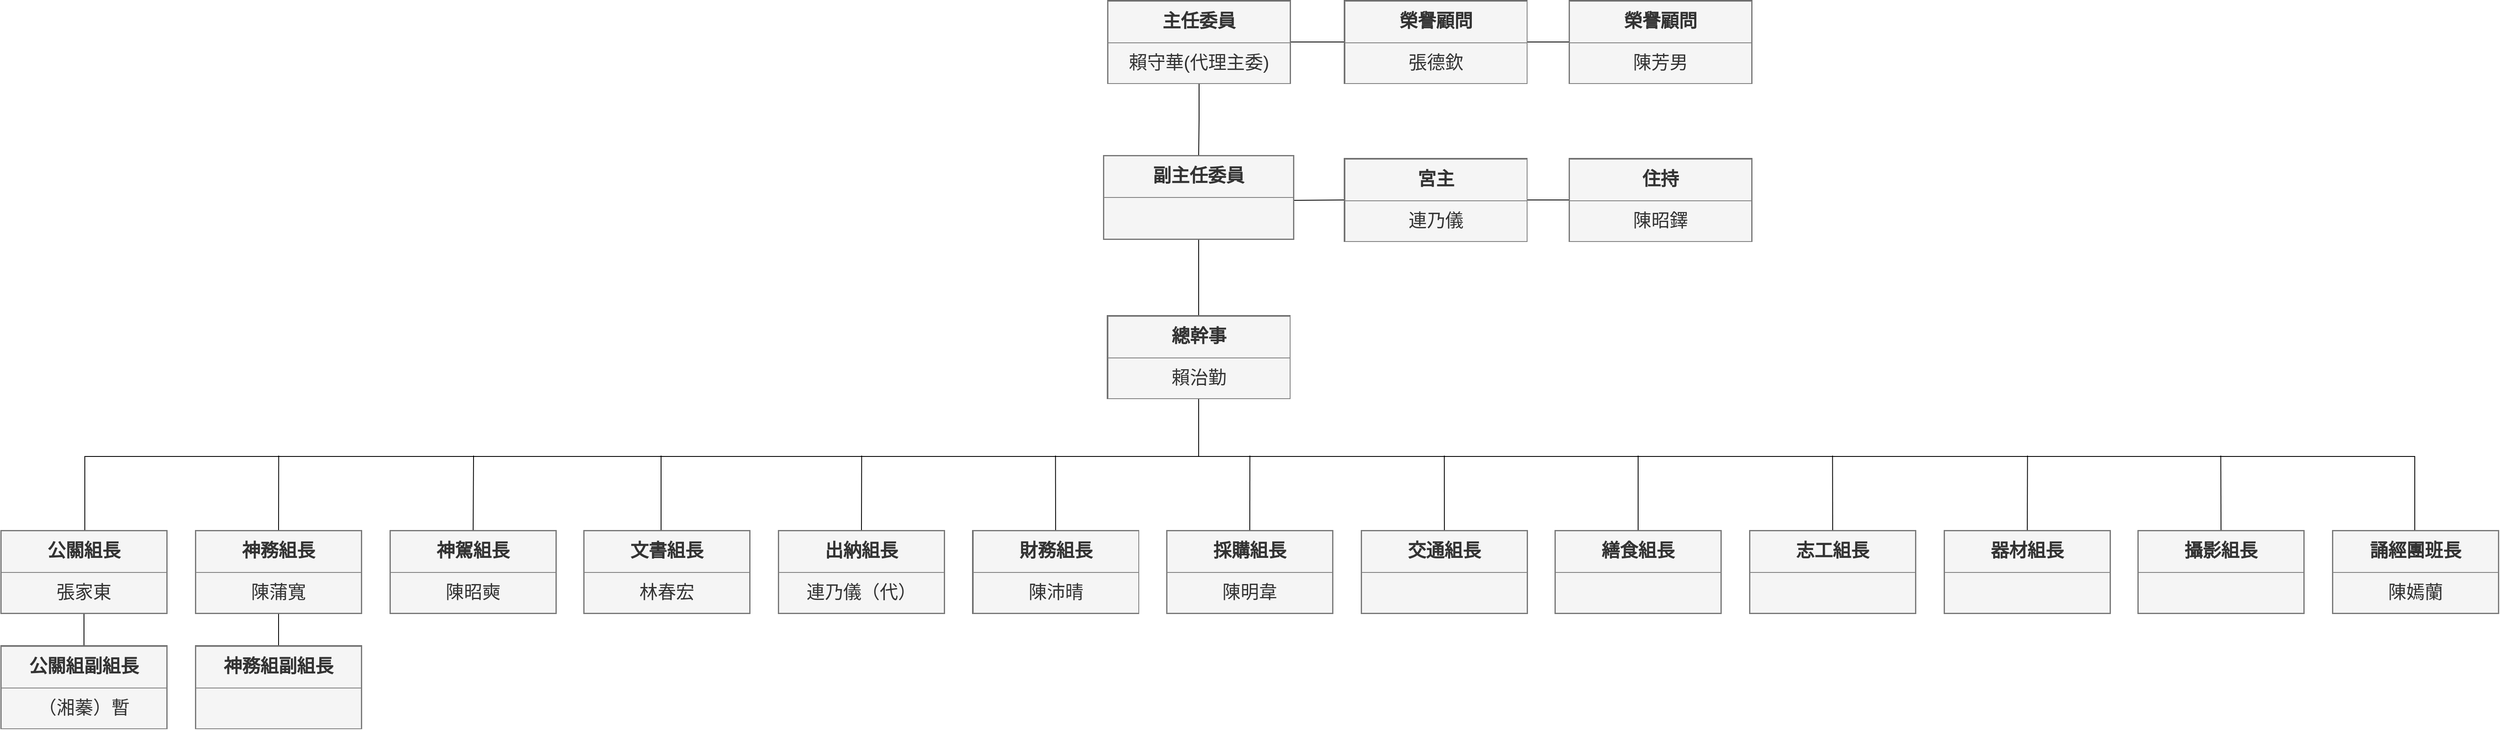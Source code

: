 <mxfile version="10.7.0" type="github"><diagram name="Page-1" id="b98fa263-6416-c6ec-5b7d-78bf54ef71d0"><mxGraphModel dx="3436.5" dy="2199" grid="1" gridSize="10" guides="1" tooltips="1" connect="1" arrows="1" fold="1" page="1" pageScale="1.5" pageWidth="1169" pageHeight="826" background="#ffffff" math="0" shadow="0"><root><mxCell id="0" style=";html=1;"/><mxCell id="1" style=";html=1;" parent="0"/><mxCell id="AvJd5Pj_C6RKvI8IBWGH-46" style="edgeStyle=orthogonalEdgeStyle;rounded=0;orthogonalLoop=1;jettySize=auto;html=1;exitX=0.5;exitY=1;exitDx=0;exitDy=0;entryX=0.5;entryY=0;entryDx=0;entryDy=0;endArrow=none;endFill=0;fontSize=22;" edge="1" parent="1" source="AvJd5Pj_C6RKvI8IBWGH-23" target="AvJd5Pj_C6RKvI8IBWGH-40"><mxGeometry relative="1" as="geometry"><Array as="points"><mxPoint x="887" y="391"/><mxPoint x="2349" y="391"/><mxPoint x="2349" y="481"/></Array></mxGeometry></mxCell><mxCell id="303ed1de8c2c98b4-77" style="edgeStyle=orthogonalEdgeStyle;html=1;startSize=6;endFill=0;endSize=6;strokeWidth=1;fontSize=22;rounded=0;endArrow=none;entryX=0.5;entryY=0;entryDx=0;entryDy=0;" parent="1" source="AvJd5Pj_C6RKvI8IBWGH-16" target="AvJd5Pj_C6RKvI8IBWGH-15" edge="1"><mxGeometry relative="1" as="geometry"><mxPoint x="887.529" y="-50.5" as="sourcePoint"/><mxPoint x="886.941" y="24.5" as="targetPoint"/></mxGeometry></mxCell><mxCell id="303ed1de8c2c98b4-79" style="edgeStyle=orthogonalEdgeStyle;html=1;startSize=6;endFill=0;endSize=6;strokeWidth=1;fontSize=22;rounded=0;endArrow=none;" parent="1" source="AvJd5Pj_C6RKvI8IBWGH-15" target="AvJd5Pj_C6RKvI8IBWGH-23" edge="1"><mxGeometry relative="1" as="geometry"><mxPoint x="890" y="330.5" as="sourcePoint"/><mxPoint x="886" y="230.5" as="targetPoint"/></mxGeometry></mxCell><mxCell id="303ed1de8c2c98b4-82" style="edgeStyle=orthogonalEdgeStyle;html=1;startSize=6;endFill=0;endSize=6;strokeWidth=1;fontSize=22;rounded=0;endArrow=none;exitX=0.5;exitY=1;exitDx=0;exitDy=0;entryX=0.5;entryY=0;entryDx=0;entryDy=0;" parent="1" source="AvJd5Pj_C6RKvI8IBWGH-23" target="AvJd5Pj_C6RKvI8IBWGH-69" edge="1"><mxGeometry relative="1" as="geometry"><Array as="points"><mxPoint x="887" y="391"/><mxPoint x="-453" y="391"/></Array><mxPoint x="892.5" y="313.5" as="sourcePoint"/><mxPoint x="138" y="490" as="targetPoint"/></mxGeometry></mxCell><mxCell id="AvJd5Pj_C6RKvI8IBWGH-6" value="" style="endArrow=none;html=1;entryX=0;entryY=0.5;entryDx=0;entryDy=0;fontSize=22;" edge="1" parent="1" target="AvJd5Pj_C6RKvI8IBWGH-17"><mxGeometry width="50" height="50" relative="1" as="geometry"><mxPoint x="998" y="83" as="sourcePoint"/><mxPoint x="1054.647" y="83.412" as="targetPoint"/></mxGeometry></mxCell><mxCell id="AvJd5Pj_C6RKvI8IBWGH-8" value="" style="endArrow=none;html=1;entryX=0;entryY=0.5;entryDx=0;entryDy=0;exitX=1;exitY=0.5;exitDx=0;exitDy=0;fontSize=22;" edge="1" parent="1" source="AvJd5Pj_C6RKvI8IBWGH-17" target="AvJd5Pj_C6RKvI8IBWGH-21"><mxGeometry width="50" height="50" relative="1" as="geometry"><mxPoint x="1292" y="82.5" as="sourcePoint"/><mxPoint x="1325.059" y="81.912" as="targetPoint"/></mxGeometry></mxCell><mxCell id="AvJd5Pj_C6RKvI8IBWGH-15" value="&lt;table border=&quot;1&quot; width=&quot;100%&quot; cellpadding=&quot;4&quot; style=&quot;width: 100% ; height: 100% ; border-collapse: collapse ; font-size: 22px&quot;&gt;&lt;tbody style=&quot;font-size: 22px&quot;&gt;&lt;tr style=&quot;font-size: 22px&quot;&gt;&lt;th align=&quot;center&quot; style=&quot;font-size: 22px&quot;&gt;&lt;b style=&quot;font-size: 22px&quot;&gt;&lt;font style=&quot;font-size: 22px&quot;&gt;副主任委員&lt;/font&gt;&lt;/b&gt;&lt;/th&gt;&lt;/tr&gt;&lt;tr style=&quot;font-size: 22px&quot;&gt;&lt;td align=&quot;center&quot; style=&quot;font-size: 22px&quot;&gt;&lt;font style=&quot;font-size: 22px&quot;&gt;&lt;br style=&quot;font-size: 22px&quot;&gt;&lt;/font&gt;&lt;/td&gt;&lt;/tr&gt;&lt;/tbody&gt;&lt;/table&gt;&lt;br style=&quot;font-size: 22px&quot;&gt;" style="text;html=1;overflow=fill;rounded=0;fillColor=#f5f5f5;strokeColor=#666666;fontColor=#333333;fontSize=22;" vertex="1" parent="1"><mxGeometry x="772" y="29" width="229" height="101" as="geometry"/></mxCell><mxCell id="AvJd5Pj_C6RKvI8IBWGH-52" style="rounded=0;orthogonalLoop=1;jettySize=auto;html=1;exitX=1;exitY=0.5;exitDx=0;exitDy=0;entryX=0;entryY=0.5;entryDx=0;entryDy=0;endArrow=none;endFill=0;fontSize=22;" edge="1" parent="1" source="AvJd5Pj_C6RKvI8IBWGH-16" target="AvJd5Pj_C6RKvI8IBWGH-49"><mxGeometry relative="1" as="geometry"/></mxCell><mxCell id="AvJd5Pj_C6RKvI8IBWGH-16" value="&lt;table border=&quot;1&quot; width=&quot;100%&quot; cellpadding=&quot;4&quot; style=&quot;width: 100% ; height: 100% ; border-collapse: collapse ; font-size: 22px&quot;&gt;&lt;tbody style=&quot;font-size: 22px&quot;&gt;&lt;tr style=&quot;font-size: 22px&quot;&gt;&lt;th align=&quot;center&quot; style=&quot;font-size: 22px&quot;&gt;&lt;b style=&quot;font-size: 22px&quot;&gt;&lt;font style=&quot;font-size: 22px&quot;&gt;主任委員&lt;/font&gt;&lt;/b&gt;&lt;/th&gt;&lt;/tr&gt;&lt;tr style=&quot;font-size: 22px&quot;&gt;&lt;td align=&quot;center&quot; style=&quot;font-size: 22px&quot;&gt;&lt;font style=&quot;font-size: 22px&quot;&gt;賴守華(代理主委)&lt;/font&gt;&lt;/td&gt;&lt;/tr&gt;&lt;/tbody&gt;&lt;/table&gt;&lt;br style=&quot;font-size: 22px&quot;&gt;" style="text;html=1;overflow=fill;rounded=0;fillColor=#f5f5f5;strokeColor=#666666;fontColor=#333333;fontSize=22;" vertex="1" parent="1"><mxGeometry x="777" y="-157.5" width="220" height="100" as="geometry"/></mxCell><mxCell id="AvJd5Pj_C6RKvI8IBWGH-17" value="&lt;table border=&quot;1&quot; width=&quot;100%&quot; cellpadding=&quot;4&quot; style=&quot;width: 100%; height: 100%; border-collapse: collapse; font-size: 22px;&quot;&gt;&lt;tbody style=&quot;font-size: 22px;&quot;&gt;&lt;tr style=&quot;font-size: 22px;&quot;&gt;&lt;th align=&quot;center&quot; style=&quot;font-size: 22px;&quot;&gt;&lt;b style=&quot;font-size: 22px;&quot;&gt;&lt;font style=&quot;font-size: 22px&quot;&gt;宮主&lt;/font&gt;&lt;/b&gt;&lt;/th&gt;&lt;/tr&gt;&lt;tr style=&quot;font-size: 22px;&quot;&gt;&lt;td align=&quot;center&quot; style=&quot;font-size: 22px;&quot;&gt;連乃儀&lt;br style=&quot;font-size: 22px;&quot;&gt;&lt;/td&gt;&lt;/tr&gt;&lt;/tbody&gt;&lt;/table&gt;&lt;br style=&quot;font-size: 22px;&quot;&gt;" style="text;html=1;overflow=fill;rounded=0;fillColor=#f5f5f5;strokeColor=#666666;fontColor=#333333;fontSize=22;" vertex="1" parent="1"><mxGeometry x="1061.5" y="32.5" width="220" height="100" as="geometry"/></mxCell><mxCell id="AvJd5Pj_C6RKvI8IBWGH-21" value="&lt;table border=&quot;1&quot; width=&quot;100%&quot; cellpadding=&quot;4&quot; style=&quot;width: 100%; height: 100%; border-collapse: collapse; font-size: 22px;&quot;&gt;&lt;tbody style=&quot;font-size: 22px;&quot;&gt;&lt;tr style=&quot;font-size: 22px;&quot;&gt;&lt;th align=&quot;center&quot; style=&quot;font-size: 22px;&quot;&gt;&lt;b style=&quot;font-size: 22px;&quot;&gt;&lt;font style=&quot;font-size: 22px&quot;&gt;住持&lt;/font&gt;&lt;/b&gt;&lt;/th&gt;&lt;/tr&gt;&lt;tr style=&quot;font-size: 22px;&quot;&gt;&lt;td align=&quot;center&quot; style=&quot;font-size: 22px;&quot;&gt;&lt;font style=&quot;font-size: 22px;&quot;&gt;陳昭鐸&lt;/font&gt;&lt;br style=&quot;font-size: 22px;&quot;&gt;&lt;/td&gt;&lt;/tr&gt;&lt;/tbody&gt;&lt;/table&gt;&lt;br style=&quot;font-size: 22px;&quot;&gt;" style="text;html=1;overflow=fill;rounded=0;fillColor=#f5f5f5;strokeColor=#666666;fontColor=#333333;fontSize=22;" vertex="1" parent="1"><mxGeometry x="1332" y="32.5" width="220" height="100" as="geometry"/></mxCell><mxCell id="AvJd5Pj_C6RKvI8IBWGH-23" value="&lt;table border=&quot;1&quot; width=&quot;100%&quot; cellpadding=&quot;4&quot; style=&quot;width: 100%; height: 100%; border-collapse: collapse; font-size: 22px;&quot;&gt;&lt;tbody style=&quot;font-size: 22px;&quot;&gt;&lt;tr style=&quot;font-size: 22px;&quot;&gt;&lt;th align=&quot;center&quot; style=&quot;font-size: 22px;&quot;&gt;&lt;font style=&quot;font-size: 22px&quot;&gt;總幹事&lt;/font&gt;&lt;/th&gt;&lt;/tr&gt;&lt;tr style=&quot;font-size: 22px;&quot;&gt;&lt;td align=&quot;center&quot; style=&quot;font-size: 22px;&quot;&gt;賴治勤&lt;br style=&quot;font-size: 22px;&quot;&gt;&lt;/td&gt;&lt;/tr&gt;&lt;/tbody&gt;&lt;/table&gt;&lt;br style=&quot;font-size: 22px;&quot;&gt;" style="text;html=1;overflow=fill;rounded=0;fillColor=#f5f5f5;strokeColor=#666666;fontColor=#333333;fontSize=22;" vertex="1" parent="1"><mxGeometry x="776.5" y="221.5" width="220" height="100" as="geometry"/></mxCell><mxCell id="AvJd5Pj_C6RKvI8IBWGH-70" style="edgeStyle=none;rounded=0;orthogonalLoop=1;jettySize=auto;html=1;exitX=0.5;exitY=0;exitDx=0;exitDy=0;endArrow=none;endFill=0;fontSize=22;" edge="1" parent="1" source="AvJd5Pj_C6RKvI8IBWGH-29"><mxGeometry relative="1" as="geometry"><mxPoint x="-219.833" y="390" as="targetPoint"/></mxGeometry></mxCell><mxCell id="AvJd5Pj_C6RKvI8IBWGH-72" style="rounded=0;orthogonalLoop=1;jettySize=auto;html=1;exitX=0.5;exitY=1;exitDx=0;exitDy=0;entryX=0.5;entryY=0;entryDx=0;entryDy=0;endArrow=none;endFill=0;fontSize=22;" edge="1" parent="1" source="AvJd5Pj_C6RKvI8IBWGH-29" target="AvJd5Pj_C6RKvI8IBWGH-68"><mxGeometry relative="1" as="geometry"/></mxCell><mxCell id="AvJd5Pj_C6RKvI8IBWGH-29" value="&lt;table border=&quot;1&quot; width=&quot;100%&quot; cellpadding=&quot;4&quot; style=&quot;width: 100%; height: 100%; border-collapse: collapse; font-size: 22px;&quot;&gt;&lt;tbody style=&quot;font-size: 22px;&quot;&gt;&lt;tr style=&quot;font-size: 22px;&quot;&gt;&lt;th align=&quot;center&quot; style=&quot;font-size: 22px;&quot;&gt;&lt;font style=&quot;font-size: 22px&quot;&gt;神務組長&lt;/font&gt;&lt;/th&gt;&lt;/tr&gt;&lt;tr style=&quot;font-size: 22px;&quot;&gt;&lt;td align=&quot;center&quot; style=&quot;font-size: 22px;&quot;&gt;陳蒲寬&lt;br style=&quot;font-size: 22px;&quot;&gt;&lt;/td&gt;&lt;/tr&gt;&lt;/tbody&gt;&lt;/table&gt;&lt;br style=&quot;font-size: 22px;&quot;&gt;" style="text;html=1;overflow=fill;rounded=0;fillColor=#f5f5f5;strokeColor=#666666;fontColor=#333333;flipH=1;fontSize=22;" vertex="1" parent="1"><mxGeometry x="-320" y="480" width="200" height="100" as="geometry"/></mxCell><mxCell id="AvJd5Pj_C6RKvI8IBWGH-58" style="edgeStyle=none;rounded=0;orthogonalLoop=1;jettySize=auto;html=1;exitX=0.5;exitY=0;exitDx=0;exitDy=0;endArrow=none;endFill=0;fontSize=22;" edge="1" parent="1" source="AvJd5Pj_C6RKvI8IBWGH-30"><mxGeometry relative="1" as="geometry"><mxPoint x="14.5" y="390" as="targetPoint"/></mxGeometry></mxCell><mxCell id="AvJd5Pj_C6RKvI8IBWGH-30" value="&lt;table border=&quot;1&quot; width=&quot;100%&quot; cellpadding=&quot;4&quot; style=&quot;width: 100%; height: 100%; border-collapse: collapse; font-size: 22px;&quot;&gt;&lt;tbody style=&quot;font-size: 22px;&quot;&gt;&lt;tr style=&quot;font-size: 22px;&quot;&gt;&lt;th align=&quot;center&quot; style=&quot;font-size: 22px&quot;&gt;&lt;span style=&quot;font-size: 22px;&quot;&gt;神駕組長&lt;/span&gt;&lt;/th&gt;&lt;/tr&gt;&lt;tr style=&quot;font-size: 22px;&quot;&gt;&lt;td align=&quot;center&quot; style=&quot;font-size: 22px;&quot;&gt;陳昭奭&lt;br style=&quot;font-size: 22px;&quot;&gt;&lt;/td&gt;&lt;/tr&gt;&lt;/tbody&gt;&lt;/table&gt;&lt;br style=&quot;font-size: 22px;&quot;&gt;" style="text;html=1;overflow=fill;rounded=0;fillColor=#f5f5f5;strokeColor=#666666;fontColor=#333333;flipH=1;fontSize=22;" vertex="1" parent="1"><mxGeometry x="-86" y="480" width="200" height="100" as="geometry"/></mxCell><mxCell id="AvJd5Pj_C6RKvI8IBWGH-59" style="edgeStyle=none;rounded=0;orthogonalLoop=1;jettySize=auto;html=1;endArrow=none;endFill=0;fontSize=22;" edge="1" parent="1"><mxGeometry relative="1" as="geometry"><mxPoint x="240" y="390" as="targetPoint"/><mxPoint x="240" y="480" as="sourcePoint"/></mxGeometry></mxCell><mxCell id="AvJd5Pj_C6RKvI8IBWGH-31" value="&lt;table border=&quot;1&quot; width=&quot;100%&quot; cellpadding=&quot;4&quot; style=&quot;width: 100%; height: 100%; border-collapse: collapse; font-size: 22px;&quot;&gt;&lt;tbody style=&quot;font-size: 22px;&quot;&gt;&lt;tr style=&quot;font-size: 22px;&quot;&gt;&lt;th align=&quot;center&quot; style=&quot;font-size: 22px;&quot;&gt;&lt;font style=&quot;font-size: 22px&quot;&gt;文書組長&lt;/font&gt;&lt;/th&gt;&lt;/tr&gt;&lt;tr style=&quot;font-size: 22px;&quot;&gt;&lt;td align=&quot;center&quot; style=&quot;font-size: 22px;&quot;&gt;林春宏&lt;br style=&quot;font-size: 22px;&quot;&gt;&lt;/td&gt;&lt;/tr&gt;&lt;/tbody&gt;&lt;/table&gt;&lt;br style=&quot;font-size: 22px;&quot;&gt;" style="text;html=1;overflow=fill;rounded=0;fillColor=#f5f5f5;strokeColor=#666666;fontColor=#333333;flipH=1;fontSize=22;" vertex="1" parent="1"><mxGeometry x="147" y="480" width="200" height="100" as="geometry"/></mxCell><mxCell id="AvJd5Pj_C6RKvI8IBWGH-60" style="edgeStyle=none;rounded=0;orthogonalLoop=1;jettySize=auto;html=1;exitX=0.5;exitY=0;exitDx=0;exitDy=0;endArrow=none;endFill=0;fontSize=22;" edge="1" parent="1" source="AvJd5Pj_C6RKvI8IBWGH-32"><mxGeometry relative="1" as="geometry"><mxPoint x="481.224" y="390" as="targetPoint"/></mxGeometry></mxCell><mxCell id="AvJd5Pj_C6RKvI8IBWGH-32" value="&lt;table border=&quot;1&quot; width=&quot;100%&quot; cellpadding=&quot;4&quot; style=&quot;width: 100%; height: 100%; border-collapse: collapse; font-size: 22px;&quot;&gt;&lt;tbody style=&quot;font-size: 22px;&quot;&gt;&lt;tr style=&quot;font-size: 22px;&quot;&gt;&lt;th align=&quot;center&quot; style=&quot;font-size: 22px;&quot;&gt;&lt;font style=&quot;font-size: 22px&quot;&gt;出納組長&lt;/font&gt;&lt;/th&gt;&lt;/tr&gt;&lt;tr style=&quot;font-size: 22px;&quot;&gt;&lt;td align=&quot;center&quot; style=&quot;font-size: 22px;&quot;&gt;連乃儀（代）&lt;br style=&quot;font-size: 22px;&quot;&gt;&lt;/td&gt;&lt;/tr&gt;&lt;/tbody&gt;&lt;/table&gt;&lt;br style=&quot;font-size: 22px;&quot;&gt;" style="text;html=1;overflow=fill;rounded=0;fillColor=#f5f5f5;strokeColor=#666666;fontColor=#333333;flipH=1;fontSize=22;" vertex="1" parent="1"><mxGeometry x="381" y="480" width="200" height="100" as="geometry"/></mxCell><mxCell id="AvJd5Pj_C6RKvI8IBWGH-61" style="edgeStyle=none;rounded=0;orthogonalLoop=1;jettySize=auto;html=1;exitX=0.5;exitY=0;exitDx=0;exitDy=0;endArrow=none;endFill=0;fontSize=22;" edge="1" parent="1" source="AvJd5Pj_C6RKvI8IBWGH-33"><mxGeometry relative="1" as="geometry"><mxPoint x="714.328" y="390" as="targetPoint"/></mxGeometry></mxCell><mxCell id="AvJd5Pj_C6RKvI8IBWGH-33" value="&lt;table border=&quot;1&quot; width=&quot;100%&quot; cellpadding=&quot;4&quot; style=&quot;width: 100% ; height: 100% ; border-collapse: collapse ; font-size: 22px&quot;&gt;&lt;tbody style=&quot;font-size: 22px;&quot;&gt;&lt;tr style=&quot;font-size: 22px;&quot;&gt;&lt;th align=&quot;center&quot; style=&quot;font-size: 22px;&quot;&gt;&lt;span style=&quot;font-size: 22px;&quot;&gt;財務組長&lt;/span&gt;&lt;/th&gt;&lt;/tr&gt;&lt;tr style=&quot;font-size: 22px;&quot;&gt;&lt;td align=&quot;center&quot; style=&quot;font-size: 22px;&quot;&gt;陳沛晴&lt;br style=&quot;font-size: 22px;&quot;&gt;&lt;/td&gt;&lt;/tr&gt;&lt;/tbody&gt;&lt;/table&gt;&lt;br style=&quot;font-size: 22px;&quot;&gt;" style="text;html=1;overflow=fill;rounded=0;fillColor=#f5f5f5;strokeColor=#666666;fontColor=#333333;flipH=1;fontSize=22;" vertex="1" parent="1"><mxGeometry x="614.5" y="480" width="200" height="100" as="geometry"/></mxCell><mxCell id="AvJd5Pj_C6RKvI8IBWGH-62" style="edgeStyle=none;rounded=0;orthogonalLoop=1;jettySize=auto;html=1;exitX=0.5;exitY=0;exitDx=0;exitDy=0;endArrow=none;endFill=0;fontSize=22;" edge="1" parent="1" source="AvJd5Pj_C6RKvI8IBWGH-36"><mxGeometry relative="1" as="geometry"><mxPoint x="948.121" y="390" as="targetPoint"/></mxGeometry></mxCell><mxCell id="AvJd5Pj_C6RKvI8IBWGH-36" value="&lt;table border=&quot;1&quot; width=&quot;100%&quot; cellpadding=&quot;4&quot; style=&quot;width: 100%; height: 100%; border-collapse: collapse; font-size: 22px;&quot;&gt;&lt;tbody style=&quot;font-size: 22px;&quot;&gt;&lt;tr style=&quot;font-size: 22px;&quot;&gt;&lt;th align=&quot;center&quot; style=&quot;font-size: 22px;&quot;&gt;&lt;font style=&quot;font-size: 22px&quot;&gt;採購組長&lt;/font&gt;&lt;/th&gt;&lt;/tr&gt;&lt;tr style=&quot;font-size: 22px;&quot;&gt;&lt;td align=&quot;center&quot; style=&quot;font-size: 22px;&quot;&gt;陳明韋&lt;br style=&quot;font-size: 22px;&quot;&gt;&lt;/td&gt;&lt;/tr&gt;&lt;/tbody&gt;&lt;/table&gt;&lt;br style=&quot;font-size: 22px;&quot;&gt;" style="text;html=1;overflow=fill;rounded=0;fillColor=#f5f5f5;strokeColor=#666666;fontColor=#333333;flipH=1;fontSize=22;" vertex="1" parent="1"><mxGeometry x="848" y="480" width="200" height="100" as="geometry"/></mxCell><mxCell id="AvJd5Pj_C6RKvI8IBWGH-64" style="edgeStyle=none;rounded=0;orthogonalLoop=1;jettySize=auto;html=1;exitX=0.5;exitY=0;exitDx=0;exitDy=0;endArrow=none;endFill=0;fontSize=22;" edge="1" parent="1" source="AvJd5Pj_C6RKvI8IBWGH-37"><mxGeometry relative="1" as="geometry"><mxPoint x="1415.017" y="390" as="targetPoint"/></mxGeometry></mxCell><mxCell id="AvJd5Pj_C6RKvI8IBWGH-37" value="&lt;table border=&quot;1&quot; width=&quot;100%&quot; cellpadding=&quot;4&quot; style=&quot;width: 100%; height: 100%; border-collapse: collapse; font-size: 22px;&quot;&gt;&lt;tbody style=&quot;font-size: 22px;&quot;&gt;&lt;tr style=&quot;font-size: 22px;&quot;&gt;&lt;th align=&quot;center&quot; style=&quot;font-size: 22px;&quot;&gt;&lt;font style=&quot;font-size: 22px&quot;&gt;繕食組長&lt;/font&gt;&lt;/th&gt;&lt;/tr&gt;&lt;tr style=&quot;font-size: 22px;&quot;&gt;&lt;td align=&quot;center&quot; style=&quot;font-size: 22px;&quot;&gt;&lt;br style=&quot;font-size: 22px;&quot;&gt;&lt;/td&gt;&lt;/tr&gt;&lt;/tbody&gt;&lt;/table&gt;&lt;br style=&quot;font-size: 22px;&quot;&gt;" style="text;html=1;overflow=fill;rounded=0;fillColor=#f5f5f5;strokeColor=#666666;fontColor=#333333;flipH=1;fontSize=22;" vertex="1" parent="1"><mxGeometry x="1315" y="480" width="200" height="100" as="geometry"/></mxCell><mxCell id="AvJd5Pj_C6RKvI8IBWGH-66" style="edgeStyle=none;rounded=0;orthogonalLoop=1;jettySize=auto;html=1;exitX=0.5;exitY=0;exitDx=0;exitDy=0;endArrow=none;endFill=0;fontSize=22;" edge="1" parent="1" source="AvJd5Pj_C6RKvI8IBWGH-38"><mxGeometry relative="1" as="geometry"><mxPoint x="1883.293" y="390" as="targetPoint"/></mxGeometry></mxCell><mxCell id="AvJd5Pj_C6RKvI8IBWGH-38" value="&lt;table border=&quot;1&quot; width=&quot;100%&quot; cellpadding=&quot;4&quot; style=&quot;width: 100%; height: 100%; border-collapse: collapse; font-size: 22px;&quot;&gt;&lt;tbody style=&quot;font-size: 22px;&quot;&gt;&lt;tr style=&quot;font-size: 22px;&quot;&gt;&lt;th align=&quot;center&quot; style=&quot;font-size: 22px;&quot;&gt;&lt;font style=&quot;font-size: 22px&quot;&gt;器材組長&lt;/font&gt;&lt;/th&gt;&lt;/tr&gt;&lt;tr style=&quot;font-size: 22px;&quot;&gt;&lt;td align=&quot;center&quot; style=&quot;font-size: 22px;&quot;&gt;&lt;br style=&quot;font-size: 22px;&quot;&gt;&lt;/td&gt;&lt;/tr&gt;&lt;/tbody&gt;&lt;/table&gt;&lt;br style=&quot;font-size: 22px;&quot;&gt;" style="text;html=1;overflow=fill;rounded=0;fillColor=#f5f5f5;strokeColor=#666666;fontColor=#333333;flipH=1;fontSize=22;" vertex="1" parent="1"><mxGeometry x="1783" y="480" width="200" height="100" as="geometry"/></mxCell><mxCell id="AvJd5Pj_C6RKvI8IBWGH-67" style="edgeStyle=none;rounded=0;orthogonalLoop=1;jettySize=auto;html=1;exitX=0.5;exitY=0;exitDx=0;exitDy=0;endArrow=none;endFill=0;fontSize=22;" edge="1" parent="1" source="AvJd5Pj_C6RKvI8IBWGH-39"><mxGeometry relative="1" as="geometry"><mxPoint x="2115.707" y="390" as="targetPoint"/></mxGeometry></mxCell><mxCell id="AvJd5Pj_C6RKvI8IBWGH-39" value="&lt;table border=&quot;1&quot; width=&quot;100%&quot; cellpadding=&quot;4&quot; style=&quot;width: 100%; height: 100%; border-collapse: collapse; font-size: 22px;&quot;&gt;&lt;tbody style=&quot;font-size: 22px;&quot;&gt;&lt;tr style=&quot;font-size: 22px;&quot;&gt;&lt;th align=&quot;center&quot; style=&quot;font-size: 22px;&quot;&gt;&lt;font style=&quot;font-size: 22px&quot;&gt;攝影組長&lt;/font&gt;&lt;/th&gt;&lt;/tr&gt;&lt;tr style=&quot;font-size: 22px;&quot;&gt;&lt;td align=&quot;center&quot; style=&quot;font-size: 22px;&quot;&gt;&lt;br style=&quot;font-size: 22px;&quot;&gt;&lt;/td&gt;&lt;/tr&gt;&lt;/tbody&gt;&lt;/table&gt;&lt;br style=&quot;font-size: 22px;&quot;&gt;" style="text;html=1;overflow=fill;rounded=0;fillColor=#f5f5f5;strokeColor=#666666;fontColor=#333333;flipH=1;fontSize=22;" vertex="1" parent="1"><mxGeometry x="2016" y="480" width="200" height="100" as="geometry"/></mxCell><mxCell id="AvJd5Pj_C6RKvI8IBWGH-40" value="&lt;table border=&quot;1&quot; width=&quot;100%&quot; cellpadding=&quot;4&quot; style=&quot;width: 100% ; height: 100% ; border-collapse: collapse ; font-size: 22px&quot;&gt;&lt;tbody style=&quot;font-size: 22px&quot;&gt;&lt;tr style=&quot;font-size: 22px&quot;&gt;&lt;th align=&quot;center&quot; style=&quot;font-size: 22px&quot;&gt;&lt;font style=&quot;font-size: 22px&quot;&gt;誦經團班長&lt;/font&gt;&lt;/th&gt;&lt;/tr&gt;&lt;tr style=&quot;font-size: 22px&quot;&gt;&lt;td align=&quot;center&quot; style=&quot;font-size: 22px&quot;&gt;&lt;font style=&quot;font-size: 22px&quot;&gt;&lt;font style=&quot;font-size: 22px&quot;&gt;陳嫣蘭&lt;/font&gt;&lt;br style=&quot;font-size: 22px&quot;&gt;&lt;/font&gt;&lt;/td&gt;&lt;/tr&gt;&lt;/tbody&gt;&lt;/table&gt;&lt;br style=&quot;font-size: 22px&quot;&gt;" style="text;html=1;overflow=fill;rounded=0;fillColor=#f5f5f5;strokeColor=#666666;fontColor=#333333;flipH=1;fontSize=22;" vertex="1" parent="1"><mxGeometry x="2250" y="480" width="200" height="100" as="geometry"/></mxCell><mxCell id="AvJd5Pj_C6RKvI8IBWGH-53" style="rounded=0;orthogonalLoop=1;jettySize=auto;html=1;exitX=1;exitY=0.5;exitDx=0;exitDy=0;endArrow=none;endFill=0;fontSize=22;" edge="1" parent="1" source="AvJd5Pj_C6RKvI8IBWGH-49" target="AvJd5Pj_C6RKvI8IBWGH-50"><mxGeometry relative="1" as="geometry"/></mxCell><mxCell id="AvJd5Pj_C6RKvI8IBWGH-49" value="&lt;table border=&quot;1&quot; width=&quot;100%&quot; cellpadding=&quot;4&quot; style=&quot;width: 100%; height: 100%; border-collapse: collapse; font-size: 22px;&quot;&gt;&lt;tbody style=&quot;font-size: 22px;&quot;&gt;&lt;tr style=&quot;font-size: 22px;&quot;&gt;&lt;th align=&quot;center&quot; style=&quot;font-size: 22px;&quot;&gt;&lt;span style=&quot;font-size: 22px;&quot;&gt;榮譽顧問&lt;/span&gt;&lt;br style=&quot;font-size: 22px;&quot;&gt;&lt;/th&gt;&lt;/tr&gt;&lt;tr style=&quot;font-size: 22px;&quot;&gt;&lt;td align=&quot;center&quot; style=&quot;font-size: 22px;&quot;&gt;張德欽&lt;br style=&quot;font-size: 22px;&quot;&gt;&lt;/td&gt;&lt;/tr&gt;&lt;/tbody&gt;&lt;/table&gt;&lt;br style=&quot;font-size: 22px;&quot;&gt;" style="text;html=1;overflow=fill;rounded=0;fillColor=#f5f5f5;strokeColor=#666666;fontColor=#333333;fontSize=22;" vertex="1" parent="1"><mxGeometry x="1061.5" y="-157.5" width="220" height="100" as="geometry"/></mxCell><mxCell id="AvJd5Pj_C6RKvI8IBWGH-50" value="&lt;table border=&quot;1&quot; width=&quot;100%&quot; cellpadding=&quot;4&quot; style=&quot;width: 100%; height: 100%; border-collapse: collapse; font-size: 22px;&quot;&gt;&lt;tbody style=&quot;font-size: 22px;&quot;&gt;&lt;tr style=&quot;font-size: 22px;&quot;&gt;&lt;th align=&quot;center&quot; style=&quot;font-size: 22px;&quot;&gt;&lt;span style=&quot;font-size: 22px;&quot;&gt;榮譽顧問&lt;/span&gt;&lt;br style=&quot;font-size: 22px;&quot;&gt;&lt;/th&gt;&lt;/tr&gt;&lt;tr style=&quot;font-size: 22px;&quot;&gt;&lt;td align=&quot;center&quot; style=&quot;font-size: 22px;&quot;&gt;陳芳男&lt;/td&gt;&lt;/tr&gt;&lt;/tbody&gt;&lt;/table&gt;&lt;br style=&quot;font-size: 22px;&quot;&gt;" style="text;html=1;overflow=fill;rounded=0;fillColor=#f5f5f5;strokeColor=#666666;fontColor=#333333;fontSize=22;" vertex="1" parent="1"><mxGeometry x="1332" y="-157.5" width="220" height="100" as="geometry"/></mxCell><mxCell id="AvJd5Pj_C6RKvI8IBWGH-65" style="edgeStyle=none;rounded=0;orthogonalLoop=1;jettySize=auto;html=1;exitX=0.5;exitY=0;exitDx=0;exitDy=0;endArrow=none;endFill=0;fontSize=22;" edge="1" parent="1" source="AvJd5Pj_C6RKvI8IBWGH-55"><mxGeometry relative="1" as="geometry"><mxPoint x="1648.81" y="390" as="targetPoint"/></mxGeometry></mxCell><mxCell id="AvJd5Pj_C6RKvI8IBWGH-55" value="&lt;table border=&quot;1&quot; width=&quot;100%&quot; cellpadding=&quot;4&quot; style=&quot;width: 100%; height: 100%; border-collapse: collapse; font-size: 22px;&quot;&gt;&lt;tbody style=&quot;font-size: 22px;&quot;&gt;&lt;tr style=&quot;font-size: 22px;&quot;&gt;&lt;th align=&quot;center&quot; style=&quot;font-size: 22px;&quot;&gt;&lt;font style=&quot;font-size: 22px&quot;&gt;志工組長&lt;/font&gt;&lt;/th&gt;&lt;/tr&gt;&lt;tr style=&quot;font-size: 22px;&quot;&gt;&lt;td align=&quot;center&quot; style=&quot;font-size: 22px;&quot;&gt;&lt;br style=&quot;font-size: 22px;&quot;&gt;&lt;/td&gt;&lt;/tr&gt;&lt;/tbody&gt;&lt;/table&gt;&lt;br style=&quot;font-size: 22px;&quot;&gt;" style="text;html=1;overflow=fill;rounded=0;fillColor=#f5f5f5;strokeColor=#666666;fontColor=#333333;flipH=1;fontSize=22;" vertex="1" parent="1"><mxGeometry x="1549" y="480" width="200" height="100" as="geometry"/></mxCell><mxCell id="AvJd5Pj_C6RKvI8IBWGH-63" style="edgeStyle=none;rounded=0;orthogonalLoop=1;jettySize=auto;html=1;exitX=0.5;exitY=0;exitDx=0;exitDy=0;endArrow=none;endFill=0;fontSize=22;" edge="1" parent="1" source="AvJd5Pj_C6RKvI8IBWGH-56"><mxGeometry relative="1" as="geometry"><mxPoint x="1181.914" y="390" as="targetPoint"/></mxGeometry></mxCell><mxCell id="AvJd5Pj_C6RKvI8IBWGH-56" value="&lt;table border=&quot;1&quot; width=&quot;100%&quot; cellpadding=&quot;4&quot; style=&quot;width: 100%; height: 100%; border-collapse: collapse; font-size: 22px;&quot;&gt;&lt;tbody style=&quot;font-size: 22px;&quot;&gt;&lt;tr style=&quot;font-size: 22px;&quot;&gt;&lt;th align=&quot;center&quot; style=&quot;font-size: 22px;&quot;&gt;&lt;font style=&quot;font-size: 22px&quot;&gt;交通組長&lt;/font&gt;&lt;/th&gt;&lt;/tr&gt;&lt;tr style=&quot;font-size: 22px;&quot;&gt;&lt;td align=&quot;center&quot; style=&quot;font-size: 22px;&quot;&gt;&lt;br style=&quot;font-size: 22px;&quot;&gt;&lt;/td&gt;&lt;/tr&gt;&lt;/tbody&gt;&lt;/table&gt;&lt;br style=&quot;font-size: 22px;&quot;&gt;" style="text;html=1;overflow=fill;rounded=0;fillColor=#f5f5f5;strokeColor=#666666;fontColor=#333333;flipH=1;fontSize=22;" vertex="1" parent="1"><mxGeometry x="1082" y="480" width="200" height="100" as="geometry"/></mxCell><mxCell id="AvJd5Pj_C6RKvI8IBWGH-68" value="&lt;table border=&quot;1&quot; width=&quot;100%&quot; cellpadding=&quot;4&quot; style=&quot;width: 100% ; height: 100% ; border-collapse: collapse ; font-size: 22px&quot;&gt;&lt;tbody style=&quot;font-size: 22px&quot;&gt;&lt;tr style=&quot;font-size: 22px&quot;&gt;&lt;th align=&quot;center&quot; style=&quot;font-size: 22px&quot;&gt;&lt;font style=&quot;font-size: 22px&quot;&gt;神務組副組長&lt;/font&gt;&lt;/th&gt;&lt;/tr&gt;&lt;tr style=&quot;font-size: 22px&quot;&gt;&lt;td align=&quot;center&quot; style=&quot;font-size: 22px&quot;&gt;&lt;br style=&quot;font-size: 22px&quot;&gt;&lt;/td&gt;&lt;/tr&gt;&lt;/tbody&gt;&lt;/table&gt;&lt;br style=&quot;font-size: 22px&quot;&gt;" style="text;html=1;overflow=fill;rounded=0;fillColor=#f5f5f5;strokeColor=#666666;fontColor=#333333;flipH=1;fontSize=22;" vertex="1" parent="1"><mxGeometry x="-320" y="618.5" width="200" height="100" as="geometry"/></mxCell><mxCell id="AvJd5Pj_C6RKvI8IBWGH-74" style="edgeStyle=none;rounded=0;orthogonalLoop=1;jettySize=auto;html=1;exitX=0.5;exitY=1;exitDx=0;exitDy=0;entryX=0.5;entryY=0;entryDx=0;entryDy=0;endArrow=none;endFill=0;fontSize=22;" edge="1" parent="1" source="AvJd5Pj_C6RKvI8IBWGH-69" target="AvJd5Pj_C6RKvI8IBWGH-71"><mxGeometry relative="1" as="geometry"/></mxCell><mxCell id="AvJd5Pj_C6RKvI8IBWGH-69" value="&lt;table border=&quot;1&quot; width=&quot;100%&quot; cellpadding=&quot;4&quot; style=&quot;width: 100% ; height: 100% ; border-collapse: collapse ; font-size: 22px&quot;&gt;&lt;tbody style=&quot;font-size: 22px&quot;&gt;&lt;tr style=&quot;font-size: 22px&quot;&gt;&lt;th align=&quot;center&quot; style=&quot;font-size: 22px&quot;&gt;&lt;font style=&quot;font-size: 22px&quot;&gt;公關組長&lt;/font&gt;&lt;/th&gt;&lt;/tr&gt;&lt;tr style=&quot;font-size: 22px&quot;&gt;&lt;td align=&quot;center&quot; style=&quot;font-size: 22px&quot;&gt;張家東&lt;br style=&quot;font-size: 22px&quot;&gt;&lt;/td&gt;&lt;/tr&gt;&lt;/tbody&gt;&lt;/table&gt;&lt;br style=&quot;font-size: 22px&quot;&gt;" style="text;html=1;overflow=fill;rounded=0;fillColor=#f5f5f5;strokeColor=#666666;fontColor=#333333;flipH=1;fontSize=22;" vertex="1" parent="1"><mxGeometry x="-554" y="480" width="200" height="100" as="geometry"/></mxCell><mxCell id="AvJd5Pj_C6RKvI8IBWGH-71" value="&lt;table border=&quot;1&quot; width=&quot;100%&quot; cellpadding=&quot;4&quot; style=&quot;width: 100% ; height: 100% ; border-collapse: collapse ; font-size: 22px&quot;&gt;&lt;tbody style=&quot;font-size: 22px&quot;&gt;&lt;tr style=&quot;font-size: 22px&quot;&gt;&lt;th align=&quot;center&quot; style=&quot;font-size: 22px&quot;&gt;&lt;font style=&quot;font-size: 22px&quot;&gt;公關組副組長&lt;/font&gt;&lt;/th&gt;&lt;/tr&gt;&lt;tr style=&quot;font-size: 22px&quot;&gt;&lt;td align=&quot;center&quot;&gt;（湘蓁）暫&lt;br&gt;&lt;/td&gt;&lt;/tr&gt;&lt;/tbody&gt;&lt;/table&gt;&lt;br style=&quot;font-size: 22px&quot;&gt;" style="text;html=1;overflow=fill;rounded=0;fillColor=#f5f5f5;strokeColor=#666666;fontColor=#333333;flipH=1;fontSize=22;" vertex="1" parent="1"><mxGeometry x="-554" y="618.5" width="200" height="100" as="geometry"/></mxCell></root></mxGraphModel></diagram></mxfile>